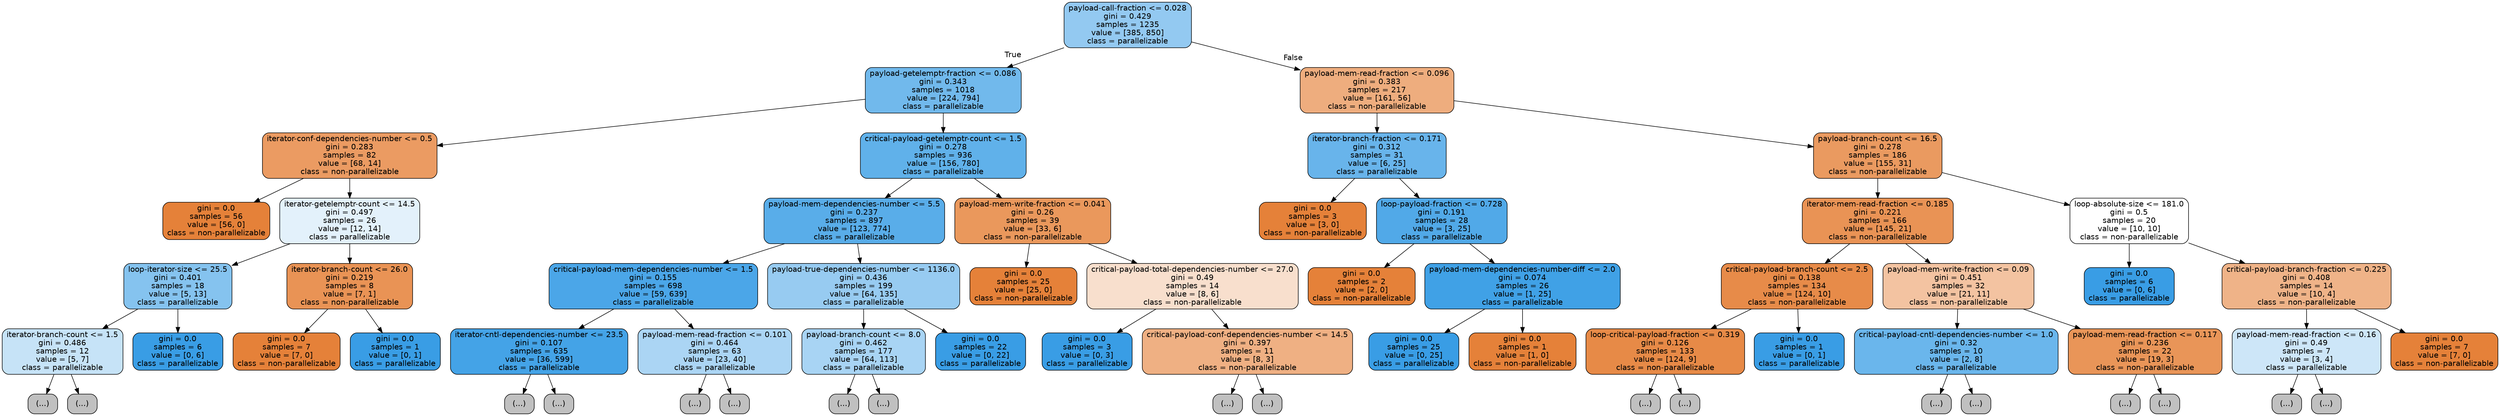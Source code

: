 digraph Tree {
node [shape=box, style="filled, rounded", color="black", fontname=helvetica] ;
edge [fontname=helvetica] ;
0 [label="payload-call-fraction <= 0.028\ngini = 0.429\nsamples = 1235\nvalue = [385, 850]\nclass = parallelizable", fillcolor="#399de58b"] ;
1 [label="payload-getelemptr-fraction <= 0.086\ngini = 0.343\nsamples = 1018\nvalue = [224, 794]\nclass = parallelizable", fillcolor="#399de5b7"] ;
0 -> 1 [labeldistance=2.5, labelangle=45, headlabel="True"] ;
2 [label="iterator-conf-dependencies-number <= 0.5\ngini = 0.283\nsamples = 82\nvalue = [68, 14]\nclass = non-parallelizable", fillcolor="#e58139ca"] ;
1 -> 2 ;
3 [label="gini = 0.0\nsamples = 56\nvalue = [56, 0]\nclass = non-parallelizable", fillcolor="#e58139ff"] ;
2 -> 3 ;
4 [label="iterator-getelemptr-count <= 14.5\ngini = 0.497\nsamples = 26\nvalue = [12, 14]\nclass = parallelizable", fillcolor="#399de524"] ;
2 -> 4 ;
5 [label="loop-iterator-size <= 25.5\ngini = 0.401\nsamples = 18\nvalue = [5, 13]\nclass = parallelizable", fillcolor="#399de59d"] ;
4 -> 5 ;
6 [label="iterator-branch-count <= 1.5\ngini = 0.486\nsamples = 12\nvalue = [5, 7]\nclass = parallelizable", fillcolor="#399de549"] ;
5 -> 6 ;
7 [label="(...)", fillcolor="#C0C0C0"] ;
6 -> 7 ;
12 [label="(...)", fillcolor="#C0C0C0"] ;
6 -> 12 ;
13 [label="gini = 0.0\nsamples = 6\nvalue = [0, 6]\nclass = parallelizable", fillcolor="#399de5ff"] ;
5 -> 13 ;
14 [label="iterator-branch-count <= 26.0\ngini = 0.219\nsamples = 8\nvalue = [7, 1]\nclass = non-parallelizable", fillcolor="#e58139db"] ;
4 -> 14 ;
15 [label="gini = 0.0\nsamples = 7\nvalue = [7, 0]\nclass = non-parallelizable", fillcolor="#e58139ff"] ;
14 -> 15 ;
16 [label="gini = 0.0\nsamples = 1\nvalue = [0, 1]\nclass = parallelizable", fillcolor="#399de5ff"] ;
14 -> 16 ;
17 [label="critical-payload-getelemptr-count <= 1.5\ngini = 0.278\nsamples = 936\nvalue = [156, 780]\nclass = parallelizable", fillcolor="#399de5cc"] ;
1 -> 17 ;
18 [label="payload-mem-dependencies-number <= 5.5\ngini = 0.237\nsamples = 897\nvalue = [123, 774]\nclass = parallelizable", fillcolor="#399de5d6"] ;
17 -> 18 ;
19 [label="critical-payload-mem-dependencies-number <= 1.5\ngini = 0.155\nsamples = 698\nvalue = [59, 639]\nclass = parallelizable", fillcolor="#399de5e7"] ;
18 -> 19 ;
20 [label="iterator-cntl-dependencies-number <= 23.5\ngini = 0.107\nsamples = 635\nvalue = [36, 599]\nclass = parallelizable", fillcolor="#399de5f0"] ;
19 -> 20 ;
21 [label="(...)", fillcolor="#C0C0C0"] ;
20 -> 21 ;
98 [label="(...)", fillcolor="#C0C0C0"] ;
20 -> 98 ;
99 [label="payload-mem-read-fraction <= 0.101\ngini = 0.464\nsamples = 63\nvalue = [23, 40]\nclass = parallelizable", fillcolor="#399de56c"] ;
19 -> 99 ;
100 [label="(...)", fillcolor="#C0C0C0"] ;
99 -> 100 ;
109 [label="(...)", fillcolor="#C0C0C0"] ;
99 -> 109 ;
120 [label="payload-true-dependencies-number <= 1136.0\ngini = 0.436\nsamples = 199\nvalue = [64, 135]\nclass = parallelizable", fillcolor="#399de586"] ;
18 -> 120 ;
121 [label="payload-branch-count <= 8.0\ngini = 0.462\nsamples = 177\nvalue = [64, 113]\nclass = parallelizable", fillcolor="#399de56f"] ;
120 -> 121 ;
122 [label="(...)", fillcolor="#C0C0C0"] ;
121 -> 122 ;
155 [label="(...)", fillcolor="#C0C0C0"] ;
121 -> 155 ;
182 [label="gini = 0.0\nsamples = 22\nvalue = [0, 22]\nclass = parallelizable", fillcolor="#399de5ff"] ;
120 -> 182 ;
183 [label="payload-mem-write-fraction <= 0.041\ngini = 0.26\nsamples = 39\nvalue = [33, 6]\nclass = non-parallelizable", fillcolor="#e58139d1"] ;
17 -> 183 ;
184 [label="gini = 0.0\nsamples = 25\nvalue = [25, 0]\nclass = non-parallelizable", fillcolor="#e58139ff"] ;
183 -> 184 ;
185 [label="critical-payload-total-dependencies-number <= 27.0\ngini = 0.49\nsamples = 14\nvalue = [8, 6]\nclass = non-parallelizable", fillcolor="#e5813940"] ;
183 -> 185 ;
186 [label="gini = 0.0\nsamples = 3\nvalue = [0, 3]\nclass = parallelizable", fillcolor="#399de5ff"] ;
185 -> 186 ;
187 [label="critical-payload-conf-dependencies-number <= 14.5\ngini = 0.397\nsamples = 11\nvalue = [8, 3]\nclass = non-parallelizable", fillcolor="#e581399f"] ;
185 -> 187 ;
188 [label="(...)", fillcolor="#C0C0C0"] ;
187 -> 188 ;
193 [label="(...)", fillcolor="#C0C0C0"] ;
187 -> 193 ;
194 [label="payload-mem-read-fraction <= 0.096\ngini = 0.383\nsamples = 217\nvalue = [161, 56]\nclass = non-parallelizable", fillcolor="#e58139a6"] ;
0 -> 194 [labeldistance=2.5, labelangle=-45, headlabel="False"] ;
195 [label="iterator-branch-fraction <= 0.171\ngini = 0.312\nsamples = 31\nvalue = [6, 25]\nclass = parallelizable", fillcolor="#399de5c2"] ;
194 -> 195 ;
196 [label="gini = 0.0\nsamples = 3\nvalue = [3, 0]\nclass = non-parallelizable", fillcolor="#e58139ff"] ;
195 -> 196 ;
197 [label="loop-payload-fraction <= 0.728\ngini = 0.191\nsamples = 28\nvalue = [3, 25]\nclass = parallelizable", fillcolor="#399de5e0"] ;
195 -> 197 ;
198 [label="gini = 0.0\nsamples = 2\nvalue = [2, 0]\nclass = non-parallelizable", fillcolor="#e58139ff"] ;
197 -> 198 ;
199 [label="payload-mem-dependencies-number-diff <= 2.0\ngini = 0.074\nsamples = 26\nvalue = [1, 25]\nclass = parallelizable", fillcolor="#399de5f5"] ;
197 -> 199 ;
200 [label="gini = 0.0\nsamples = 25\nvalue = [0, 25]\nclass = parallelizable", fillcolor="#399de5ff"] ;
199 -> 200 ;
201 [label="gini = 0.0\nsamples = 1\nvalue = [1, 0]\nclass = non-parallelizable", fillcolor="#e58139ff"] ;
199 -> 201 ;
202 [label="payload-branch-count <= 16.5\ngini = 0.278\nsamples = 186\nvalue = [155, 31]\nclass = non-parallelizable", fillcolor="#e58139cc"] ;
194 -> 202 ;
203 [label="iterator-mem-read-fraction <= 0.185\ngini = 0.221\nsamples = 166\nvalue = [145, 21]\nclass = non-parallelizable", fillcolor="#e58139da"] ;
202 -> 203 ;
204 [label="critical-payload-branch-count <= 2.5\ngini = 0.138\nsamples = 134\nvalue = [124, 10]\nclass = non-parallelizable", fillcolor="#e58139ea"] ;
203 -> 204 ;
205 [label="loop-critical-payload-fraction <= 0.319\ngini = 0.126\nsamples = 133\nvalue = [124, 9]\nclass = non-parallelizable", fillcolor="#e58139ec"] ;
204 -> 205 ;
206 [label="(...)", fillcolor="#C0C0C0"] ;
205 -> 206 ;
221 [label="(...)", fillcolor="#C0C0C0"] ;
205 -> 221 ;
224 [label="gini = 0.0\nsamples = 1\nvalue = [0, 1]\nclass = parallelizable", fillcolor="#399de5ff"] ;
204 -> 224 ;
225 [label="payload-mem-write-fraction <= 0.09\ngini = 0.451\nsamples = 32\nvalue = [21, 11]\nclass = non-parallelizable", fillcolor="#e5813979"] ;
203 -> 225 ;
226 [label="critical-payload-cntl-dependencies-number <= 1.0\ngini = 0.32\nsamples = 10\nvalue = [2, 8]\nclass = parallelizable", fillcolor="#399de5bf"] ;
225 -> 226 ;
227 [label="(...)", fillcolor="#C0C0C0"] ;
226 -> 227 ;
230 [label="(...)", fillcolor="#C0C0C0"] ;
226 -> 230 ;
231 [label="payload-mem-read-fraction <= 0.117\ngini = 0.236\nsamples = 22\nvalue = [19, 3]\nclass = non-parallelizable", fillcolor="#e58139d7"] ;
225 -> 231 ;
232 [label="(...)", fillcolor="#C0C0C0"] ;
231 -> 232 ;
233 [label="(...)", fillcolor="#C0C0C0"] ;
231 -> 233 ;
238 [label="loop-absolute-size <= 181.0\ngini = 0.5\nsamples = 20\nvalue = [10, 10]\nclass = non-parallelizable", fillcolor="#e5813900"] ;
202 -> 238 ;
239 [label="gini = 0.0\nsamples = 6\nvalue = [0, 6]\nclass = parallelizable", fillcolor="#399de5ff"] ;
238 -> 239 ;
240 [label="critical-payload-branch-fraction <= 0.225\ngini = 0.408\nsamples = 14\nvalue = [10, 4]\nclass = non-parallelizable", fillcolor="#e5813999"] ;
238 -> 240 ;
241 [label="payload-mem-read-fraction <= 0.16\ngini = 0.49\nsamples = 7\nvalue = [3, 4]\nclass = parallelizable", fillcolor="#399de540"] ;
240 -> 241 ;
242 [label="(...)", fillcolor="#C0C0C0"] ;
241 -> 242 ;
243 [label="(...)", fillcolor="#C0C0C0"] ;
241 -> 243 ;
244 [label="gini = 0.0\nsamples = 7\nvalue = [7, 0]\nclass = non-parallelizable", fillcolor="#e58139ff"] ;
240 -> 244 ;
}